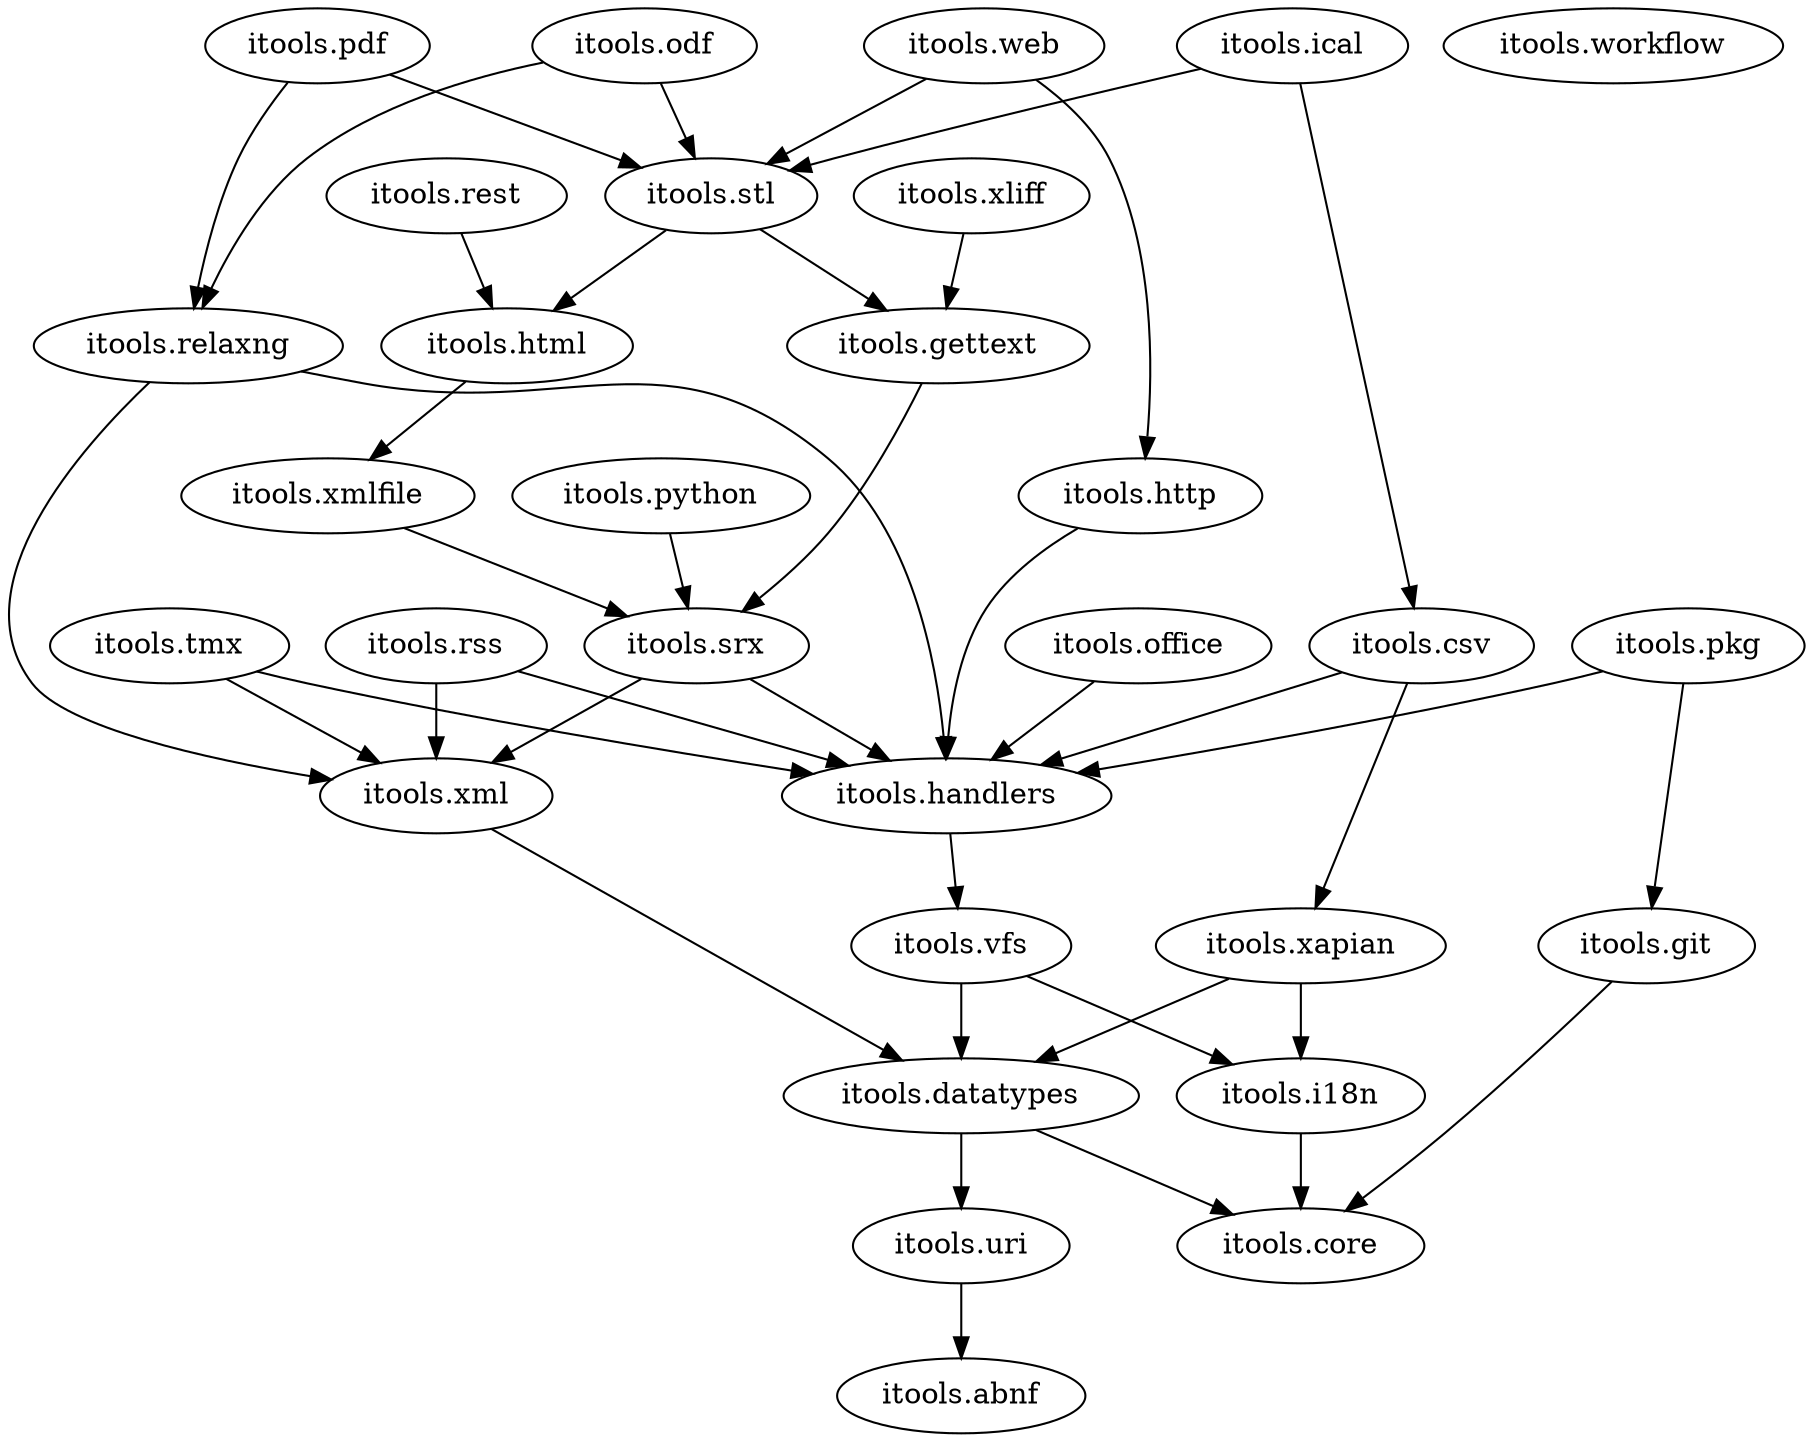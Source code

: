 digraph G {
  "itools.abnf";

  "itools.core";

#  "itools.csv" -> "itools.core";
#  "itools.csv" -> "itools.datatypes";
  "itools.csv" -> "itools.handlers";
#  "itools.csv" -> "itools.vfs";
  "itools.csv" -> "itools.xapian";

  "itools.datatypes" -> "itools.core";
  "itools.datatypes" -> "itools.uri";

#  "itools.gettext" -> "itools.core";
#  "itools.gettext" -> "itools.handlers";
  "itools.gettext" -> "itools.srx";
#  "itools.gettext" -> "itools.xml";

  "itools.git" -> "itools.core";

#  "itools.handlers" -> "itools.core";
#  "itools.handlers" -> "itools.datatypes";
#  "itools.handlers" -> "itools.uri";
  "itools.handlers" -> "itools.vfs";

#  "itools.html" -> "itools.core";
#  "itools.html" -> "itools.datatypes";
#  "itools.html" -> "itools.handlers";
#  "itools.html" -> "itools.xml";
  "itools.html" -> "itools.xmlfile";

#  "itools.http" -> "itools.datatypes";
  "itools.http" -> "itools.handlers";
#  "itools.http" -> "itools.i18n";
#  "itools.http" -> "itools.uri";

  "itools.i18n" -> "itools.core";

#  "itools.ical" -> "itools.core";
  "itools.ical" -> "itools.csv";
#  "itools.ical" -> "itools.datatypes";
#  "itools.ical" -> "itools.handlers";
#  "itools.ical" -> "itools.html";
  "itools.ical" -> "itools.stl";
#  "itools.ical" -> "itools.xapian";

#  "itools.odf" -> "itools.core";
#  "itools.odf" -> "itools.datatypes";
#  "itools.odf" -> "itools.handlers";
  "itools.odf" -> "itools.relaxng";
  "itools.odf" -> "itools.stl";
#  "itools.odf" -> "itools.xml";
#  "itools.odf" -> "itools.xmlfile";

  "itools.office" -> "itools.handlers";
#  "itools.office" -> "itools.vfs";

#  "itools.pdf" -> "itools.core";
#  "itools.pdf" -> "itools.datatypes";
#  "itools.pdf" -> "itools.handlers";
  "itools.pdf" -> "itools.relaxng";
  "itools.pdf" -> "itools.stl";
#  "itools.pdf" -> "itools.uri";
#  "itools.pdf" -> "itools.vfs";
#  "itools.pdf" -> "itools.xml";
#  "itools.pdf" -> "itools.xmlfile";

#  "itools.pkg" -> "itools.core";
#  "itools.pkg" -> "itools.datatypes";
  "itools.pkg" -> "itools.git";
  "itools.pkg" -> "itools.handlers";
#  "itools.pkg" -> "itools.uri";
#  "itools.pkg" -> "itools.vfs";

#  "itools.python" -> "itools.handlers";
  "itools.python" -> "itools.srx";

#  "itools.relaxng" -> "itools.core";
#  "itools.relaxng" -> "itools.datatypes";
  "itools.relaxng" -> "itools.handlers";
  "itools.relaxng" -> "itools.xml";
#  "itools.relaxng" -> "itools.vfs";

#  "itools.rest" -> "itools.handlers";
  "itools.rest" -> "itools.html";
#  "itools.rest" -> "itools.xml";

#  "itools.rss" -> "itools.core";
#  "itools.rss" -> "itools.datatypes";
  "itools.rss" -> "itools.handlers";
  "itools.rss" -> "itools.xml";

#  "itools.stl" -> "itools.core";
#  "itools.stl" -> "itools.datatypes";
  "itools.stl" -> "itools.gettext";
  "itools.stl" -> "itools.html";
#  "itools.stl" -> "itools.uri";
#  "itools.stl" -> "itools.xml";

#  "itools.srx" -> "itools.core";
  "itools.srx" -> "itools.handlers";
  "itools.srx" -> "itools.xml";

#  "itools.tmx" -> "itools.core";
#  "itools.tmx" -> "itools.datatypes";
  "itools.tmx" -> "itools.handlers";
  "itools.tmx" -> "itools.xml";

  "itools.uri" -> "itools.abnf";

#  "itools.vfs" -> "itools.core";
  "itools.vfs" -> "itools.datatypes";
  "itools.vfs" -> "itools.i18n";
#  "itools.vfs" -> "itools.uri";

#  "itools.web" -> "itools.core";
#  "itools.web" -> "itools.datatypes";
#  "itools.web" -> "itools.gettext";
  "itools.web" -> "itools.http";
#  "itools.web" -> "itools.i18n";
  "itools.web" -> "itools.stl";
#  "itools.web" -> "itools.uri";

  "itools.workflow";

  "itools.xapian" -> "itools.datatypes";
  "itools.xapian" -> "itools.i18n";
#  "itools.xapian" -> "itools.uri";

#  "itools.xliff" -> "itools.core";
#  "itools.xliff" -> "itools.datatypes";
  "itools.xliff" -> "itools.gettext";
#  "itools.xliff" -> "itools.handlers";
#  "itools.xliff" -> "itools.srx";
#  "itools.xliff" -> "itools.xml";

  "itools.xml" -> "itools.datatypes";

#  "itools.xmlfile" -> "itools.datatypes";
#  "itools.xmlfile" -> "itools.handlers";
  "itools.xmlfile" -> "itools.srx";
#  "itools.xmlfile" -> "itools.xml";
}
